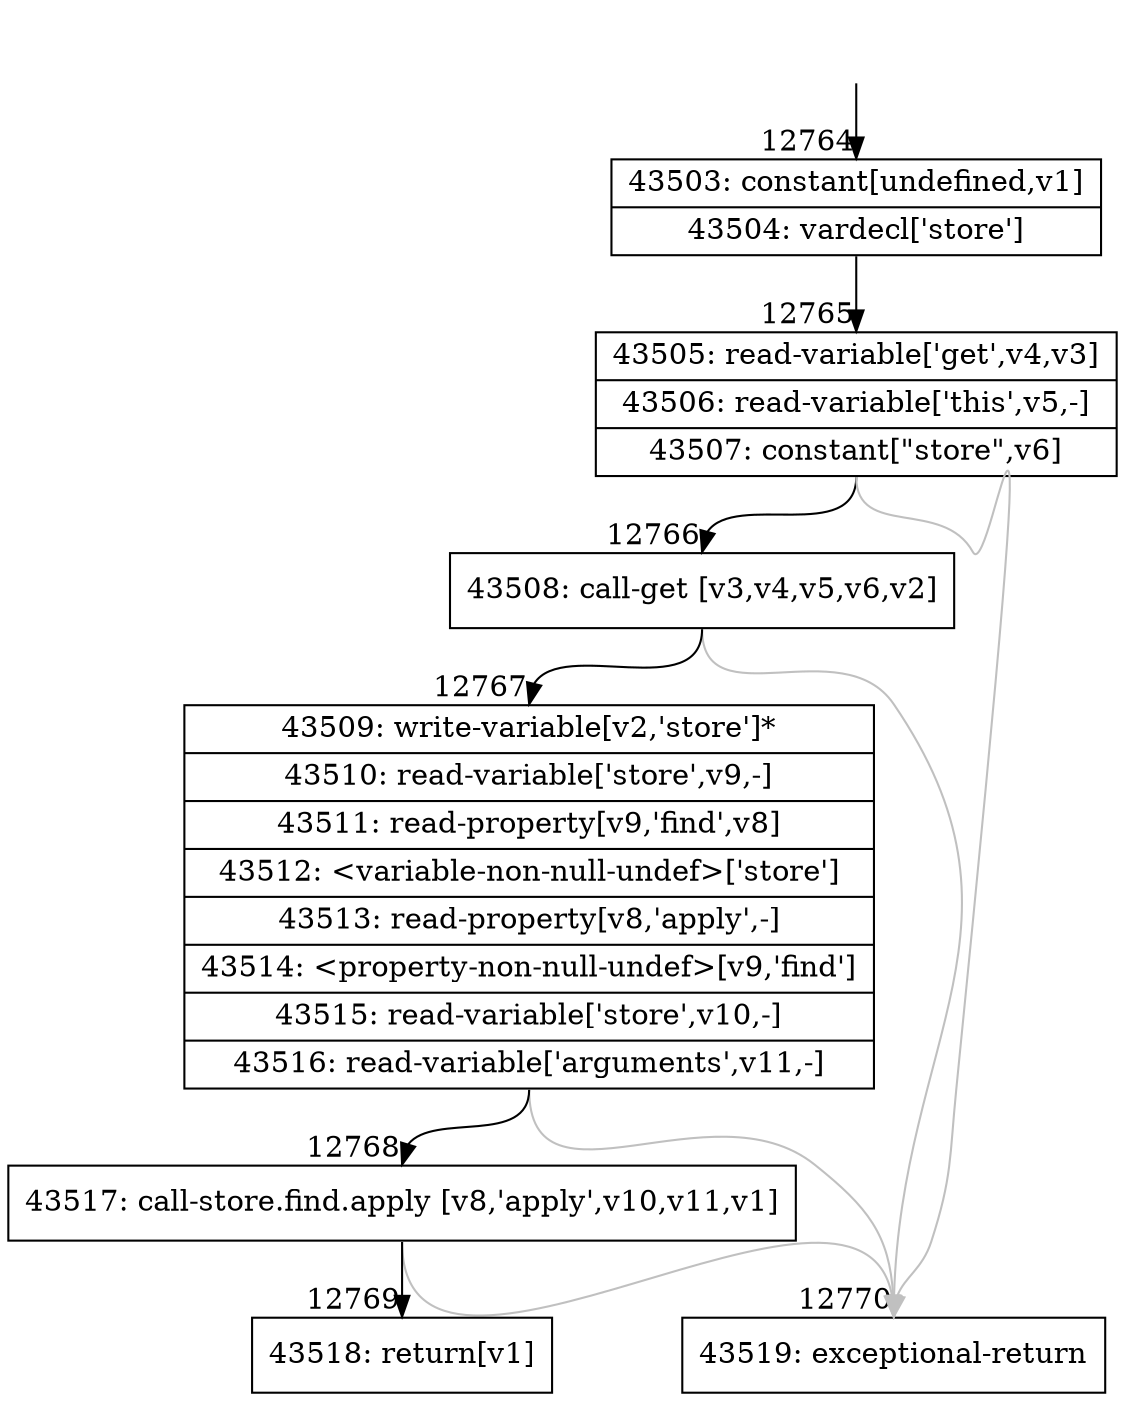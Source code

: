 digraph {
rankdir="TD"
BB_entry1059[shape=none,label=""];
BB_entry1059 -> BB12764 [tailport=s, headport=n, headlabel="    12764"]
BB12764 [shape=record label="{43503: constant[undefined,v1]|43504: vardecl['store']}" ] 
BB12764 -> BB12765 [tailport=s, headport=n, headlabel="      12765"]
BB12765 [shape=record label="{43505: read-variable['get',v4,v3]|43506: read-variable['this',v5,-]|43507: constant[\"store\",v6]}" ] 
BB12765 -> BB12766 [tailport=s, headport=n, headlabel="      12766"]
BB12765 -> BB12770 [tailport=s, headport=n, color=gray, headlabel="      12770"]
BB12766 [shape=record label="{43508: call-get [v3,v4,v5,v6,v2]}" ] 
BB12766 -> BB12767 [tailport=s, headport=n, headlabel="      12767"]
BB12766 -> BB12770 [tailport=s, headport=n, color=gray]
BB12767 [shape=record label="{43509: write-variable[v2,'store']*|43510: read-variable['store',v9,-]|43511: read-property[v9,'find',v8]|43512: \<variable-non-null-undef\>['store']|43513: read-property[v8,'apply',-]|43514: \<property-non-null-undef\>[v9,'find']|43515: read-variable['store',v10,-]|43516: read-variable['arguments',v11,-]}" ] 
BB12767 -> BB12768 [tailport=s, headport=n, headlabel="      12768"]
BB12767 -> BB12770 [tailport=s, headport=n, color=gray]
BB12768 [shape=record label="{43517: call-store.find.apply [v8,'apply',v10,v11,v1]}" ] 
BB12768 -> BB12769 [tailport=s, headport=n, headlabel="      12769"]
BB12768 -> BB12770 [tailport=s, headport=n, color=gray]
BB12769 [shape=record label="{43518: return[v1]}" ] 
BB12770 [shape=record label="{43519: exceptional-return}" ] 
//#$~ 24010
}
